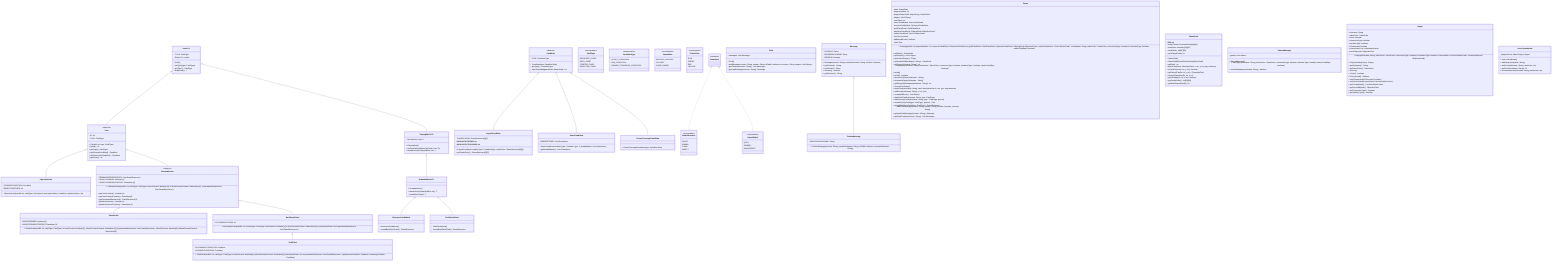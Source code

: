 classDiagram
    %% --------------------------------
    %% Cards
    %% --------------------------------
    Deck~T~ o-- Card
    class Card {
        <<abstract>>
        - ID: int
        - TYPE: CardType
        + Card (id: int, type: CardType)
        + getId() int
        + getType() CardType
        + getScoringCondition() Condition
        + getPlacementCondition() Condition
        + getScore() int
    }
    class GoldCard {
        - PLACEMENTCONDITION: Condition
        - SCORINGCONDITION: Condition
        + GoldCard(cardID: int, cardType: CardType,\n frontCorners: boolean[4], \nfrontCornersContent: GameItem[4], placementScore: int, \n permanentResources: List~GameResource~, \nplacementCondition: Condition, \nscoringCondition: Condition)
    }
    class NonStarterCard {
        - PLACEMENTSCORE: int
        + NonStarterCard(cardID: int, \ncardType: CardType, frontCorners: boolean [4],\n frontCornersContent: GameItem [4],\n placementScore: int,\n permanentResources: List~GameResource~)
    }
    class ObjectiveCard {
        - SCORINGCONDITION: Condition
        - OBJECTIVESCORE: int
        + ObjectiveCard(cardID int, cardType: CardType,\n scoringCondition: Condition, objectiveScore: int)
    }
    class PlaceableCard {
        <<abstract>>
        - PERMANENTRESOURCES: List~GameResource~
        - FRONTCORNERS: boolean [4]
        - FRONTCORNERSCONTENT: GameItem [4]
        + PlaceableCard (cardID: int, cardType: CardType,\n frontCorners: boolean [4], \n frontCornersContent: GameItem [4], \n permanentResources: List~GameResource~)
        + getFrontCorners() boolean [4]
        + getFrontCornersContent() GameItem[4]
        + getPermanentResources() GameResource[3]
        + getBackCorners() boolean [4]
        + getBackCornersContent() GameItem [4]
    }
    class StarterCard {
        - BACKCORNERS: boolean [4]
        - BACKCORNERSCONTENT: GameItem [4]
        + StarterCard(cardID: int, cardType: CardType, \n frontCorners: boolean [4], \nfrontCornersContent: GameItem [4],\n permanentResources: List~GameResource~, \nbackCorners: boolean[4], \nbackCornersContent: GameItem[4])
    }
    Card <|-- ObjectiveCard
    Card <|-- PlaceableCard
    PlaceableCard <|-- StarterCard
    PlaceableCard <|-- NonStarterCard
    NonStarterCard <|-- GoldCard
    %% --------------------------------
    %% Conditions
    %% --------------------------------
    class Condition {
        <<abstract>>
        - TYPE: ConditionType
        + Condition(type: ConditionType)
        + getType() ConditionType
        + numTimesMet(gameField: GameField) int
    }
    class CornerCoverageCondition {
        + CornerCoverageCondition(type: ConditionType)
    }
    class ItemsCondition {
        - NEEDEDITEMS: List~GameItem~
        + ItemsCondition(conditionType: ConditionType, \n neededItems: List~GameItem~)
        + getNeededItems() List~GameItem~
    }
    class LayoutCondition {
        - CARDSCOLOR: GameResource[3][3]
        - MAXLAYOUTROWS: int$
        - MAXLAYOUTCOLUMNS: int$
        + LayoutCondition(conditionType: ConditionType, cardsColor: GameResource[3][3])
        + getCardsColor() GameResource[3][3]
    }
    %%LayoutCondition --> GameResource
    %%ItemsCondition --> GameItem
    Condition <|-- LayoutCondition
    Condition <|-- ItemsCondition
    Condition <|-- CornerCoverageCondition
    %% --------------------------------
    %% Decks
    %% --------------------------------
    class Deck~T~{
        ~ TYPE: CardType
        ~ Stack~T~ content
        + Deck()
        + setType(type: CardType)
        + getType() CardType
        + drawCard() T
    }
    class PlayingDeck~T~{
        ~ faceUpCard: List~T~
        + PlayingDeck()
        + setFaceUpCards(faceUpCards: List~T~)
        + revealFaceUpCard(cardPos: int) T
    }
    class DrawableDeck~T~{
        + DrawableDeck()
        + drawFaceUpCard(cardPos: int) T
        ~ revealDeckCard() T
    }
    class GoldCardsDeck{
        + GoldCardsDeck()
        + revealBackDeckCard() GameResource
    }
    class ResourceCardsDeck{
        + ResourceCardsDeck()
        + revealBackDeckCard() GameResource
    }
    Deck~T~ <|-- PlayingDeck~T~
    PlayingDeck~T~ <|-- DrawableDeck~T~
    DrawableDeck~T~ <|-- ResourceCardsDeck
    DrawableDeck~T~ <|-- GoldCardsDeck

    %%Deck --> Card
    %% --------------------------------
    %% Enumerations
    %% --------------------------------
    class CardType {
        <<enumeration>>
        RESOURCE_CARD
        GOLD_CARD
        STARTER_CARD
        OBJECTIVE_CARD
    }
    class ConditionType {
        <<enumeration>>
        LAYOUT_CONDITION
        ITEM_CONDITION
        CORNER_COVERAGE_CONDITION
    }
    class GameObject {
        <<enumeration>>
        QUILL
        INKWELL
        MANUSCRIPT
    }
    class GameResource {
        <<enumeration>>
        PLANT
        ANIMAL
        FUNGI
        INSECT
    }
    class GameState{
        <<enumeration>>
        WAITING_PLAYERS
        PLAYING
        GAME_ENDED
    }
    class TokenColor {
        <<enumeration>>
        BLUE
        GREEN
        RED
        YELLOW
    }
    class GameItem {
        <<interface>>
    }
    GameItem <|.. GameResource
    GameItem <|.. GameObject

    class Chat {
        - messages: List~Message~
        + Chat()
        + addMessage(content: String, sender: String, isPublic: boolean,\n receiver: String, players: List~String~)
        + getContent(receiver: String) List~Message~
        + getLastMessage(receiver: String) Message
    }

    class Message{
        - CONTENT: String
        - SENDERNICKNAME: String
        - ISPUBLIC: boolean
        + Message(content: String, senderNickname: String, isPublic: boolean)
        + getContent() String
        + getSender() String
        + isPublic() boolean
        + getReceiver() String
    }

    class PrivateMessage{
        - RECEIVERNICKNAME: String
        + PrivateMessage(content: String, senderNickname: String, isPublic: boolean, receiverNickname: String)
    }

    Message <|-- PrivateMessage

    class Game {
        - state: GameState
        - playersNumber: int
        - playersGameField: Map~String, GameField~
        - players: List~Player~
        - currPlayer: int
        - scoreTrackBoard: ScoreTrackBoard
        - resourceCardsDeck: ResourceCardsDeck
        - goldCardsDeck: GoldCardsDeck
        - objectiveCardsDeck: PlayingDeck~ObjectiveCard~
        - starterCardsDeck: Deck~StarterCard~
        - lastTurn: boolean
        - additionalRound : boolean
        - chat: Chat
        + Game(gameId: int, playersNumber: int, resourceCardsDeck: ResourceCardsDeck,\n goldCardsDeck: GoldCardsDeck, objectiveCardsDeck: PlayingDeck~ObjectiveCard~, starterCardsDeck : Deck~StarterCard~, \nnickname: String, tokenColor: TokenColor, connectionType: boolean,\n interfaceType :boolean, starterCardWay: boolean)
        + getState() GameState
        + getPlayers() List~Player~
        + getCurrentPlayer() Player
        + getGameField(nickname: String) GameField
        + getScore(nickname: String) int
        + addplayer(nickname: String, tokenColor: TokenColor, connectionType: boolean, interfaceType:  boolean, starterCardWay : boolean)
        + setup()
        + isFull() boolean
        + disconnectPlayer(nickname : String)
        + reconnectPlayer(nickname : String)
        + getPlayerByNickname(nickname : String) int
        + changeCurrPlayer()
        + placeCard(nickname: String, card: NonStarterCard, x:int, y:int, way:boolean)
        + addPoints(nickname: String, x: int, y:int)
        + computeWinner() List~Player~
        + drawDeckCard(nickname: String, type: CardType)
        + drawFaceUpCard(nickname: String, type : CardType, pos:int)
        + revealFaceUpCard(type: CardType, pos:int) Card
        + revealBackDeckCard(type: CardType) GameResource
        + addChatMessage(content: String, sender: String, isPublic: boolean, receiver: String)
        + getLastChatMessage(receiver: String) Message
        + getChatContent(receiver: String) List~Message~
    }
    %%  Game --> DrawableDeck
    %%  Game --> Deck
    %%  Game --> PlayingDeck
    %%  Game --> ScoreTrackBoard
    %%  Game --> Player
    %%  Game --> Chat
    %%  Game --> GameField
    class GameField {
        - DIM: int$
        - cardsContent: PlaceableCard[81][81]
        - cardsFace: boolean [81][81]
        - cardsOrder: int[81][81]
        - numPlayedCards: int
        + GameField()
        + GameField(GameField existingGameField)
        + getDim() int
        + placeCard(card: PlaceableCard, x: int, y: int, way: boolean)
        + isCardPresent(x: int, y: int) boolean
        + getPlacedCard(x: int, y: int) PlaceableCard
        + removePlacedcard(x: int, y: int)
        + getCardWay(x: int, y: int) boolean
        + getCardsOrder() int[81][81]
        + getNumPlayedCards() int
    }
    %%GameField --> PlaceableCard
    class GamesManager {
        - games: List~Game~
        + GamesManager()
        + addPlayer(nickname: String, tokenColor: TokenColor, connectionType: boolean, interfaceType: boolean, starterCardWay: boolean)
        + checkNickname(nickname: String) boolean
    }
    %%GamesManager --> Game
    class Player {
        - nickname: String
        - tokenColor: TokenColor
        - isFirst: boolean
        - connectionType: boolean
        - interfaceType: boolean
        - isConnected: boolean
        - currentHand: List ~NonStarterCard~
        - secretObjectve: ObjectiveCard
        + Player(nickname: String, tokenColor: TokenColor, connectionType: boolean,\n interfaceType: boolean, currentHand: List~NonStarterCard~, \nsecretObjective: ObjectiveCard)
        + Player(existingPlayer: Player)
        + getNickname() String
        + getTokenColor() TokenColor
        + setFirst()
        + isFirst() boolean
        + isConnected() boolean
        + setIsConnected(isConnected: boolean)
        + setCurrentHand(currentHand: List~NonStarterCard~)
        + getCurrentHand() List~NonStarterCard~
        + getSecretObjetive() ObjectiveCard
        + getConnectionType() boolean
        + getInterfaceType() boolean
    }
    %%Player --> NonStarterCard
    %%Player --> TokenColor
    %%Player --> ObjectiveCard
    class ScoreTrackBoard {
        - playersScore: Map~String, Integer~
        + ScoreTrackBoard()
        + addPlayer(nickname: String)
        + setScore(nickname: String, newScore: int)
        + getScore(nickname: String) int
        + incrementScore(nickname: String, deltaScore: int)
    }
    %%ScoreTrackBoard --> Player